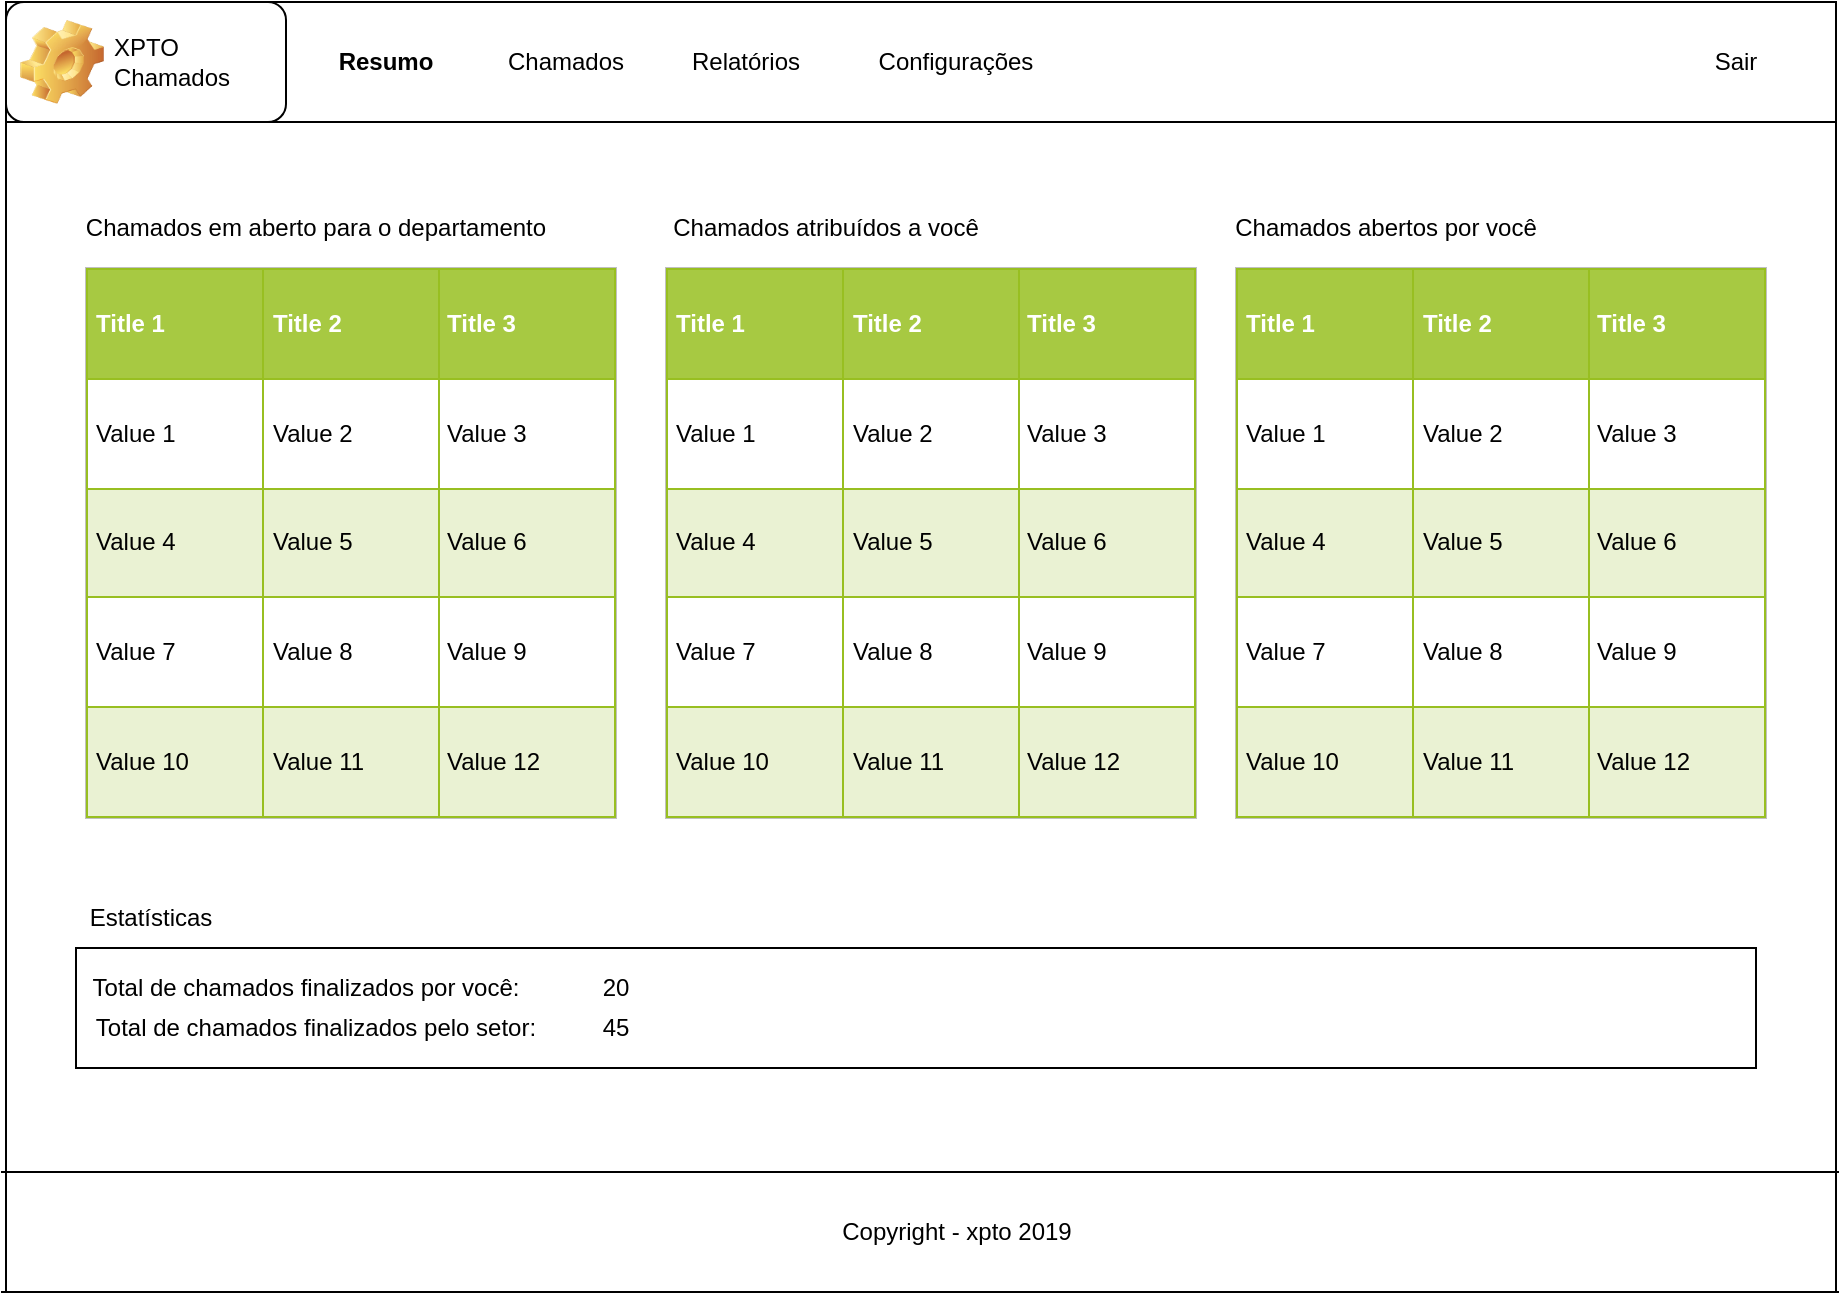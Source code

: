 <mxfile version="10.7.4" type="device"><diagram id="Ioj-4z-wOdNpyjtTI4Xu" name="Tela Resumo"><mxGraphModel dx="1200" dy="646" grid="1" gridSize="10" guides="1" tooltips="1" connect="1" arrows="1" fold="1" page="1" pageScale="1" pageWidth="1700" pageHeight="1100" math="0" shadow="0"><root><mxCell id="0"/><mxCell id="1" parent="0"/><mxCell id="RT-_GyS2I2YLqAq-sA2O-2" value="" style="verticalLabelPosition=bottom;verticalAlign=top;html=1;shape=mxgraph.basic.rect;fillColor=#ffffff;fillColor2=none;strokeColor=#000000;strokeWidth=1;size=20;indent=5;" parent="1" vertex="1"><mxGeometry x="455" y="185" width="915" height="645" as="geometry"/></mxCell><mxCell id="RT-_GyS2I2YLqAq-sA2O-3" value="" style="shape=partialRectangle;whiteSpace=wrap;html=1;left=0;right=0;fillColor=none;" parent="1" vertex="1"><mxGeometry x="455" y="185" width="915" height="60" as="geometry"/></mxCell><mxCell id="RT-_GyS2I2YLqAq-sA2O-6" value="XPTO Chamados" style="label;whiteSpace=wrap;html=1;image=img/clipart/Gear_128x128.png;fontStyle=0" parent="1" vertex="1"><mxGeometry x="455" y="185" width="140" height="60" as="geometry"/></mxCell><UserObject label="Chamados&lt;br&gt;" placeholders="1" name="Variable" id="RT-_GyS2I2YLqAq-sA2O-9"><mxCell style="text;html=1;strokeColor=none;fillColor=none;align=center;verticalAlign=middle;whiteSpace=wrap;overflow=hidden;" parent="1" vertex="1"><mxGeometry x="695" y="205" width="80" height="20" as="geometry"/></mxCell></UserObject><UserObject label="Relatórios&lt;br&gt;" placeholders="1" name="Variable" id="RT-_GyS2I2YLqAq-sA2O-10"><mxCell style="text;html=1;strokeColor=none;fillColor=none;align=center;verticalAlign=middle;whiteSpace=wrap;overflow=hidden;" parent="1" vertex="1"><mxGeometry x="785" y="205" width="80" height="20" as="geometry"/></mxCell></UserObject><UserObject label="Sair&lt;br&gt;" placeholders="1" name="Variable" id="RT-_GyS2I2YLqAq-sA2O-11"><mxCell style="text;html=1;strokeColor=none;fillColor=none;align=center;verticalAlign=middle;whiteSpace=wrap;overflow=hidden;" parent="1" vertex="1"><mxGeometry x="1280" y="205" width="80" height="20" as="geometry"/></mxCell></UserObject><UserObject label="Configurações&lt;br&gt;" placeholders="1" name="Variable" id="RT-_GyS2I2YLqAq-sA2O-12"><mxCell style="text;html=1;strokeColor=none;fillColor=none;align=center;verticalAlign=middle;whiteSpace=wrap;overflow=hidden;" parent="1" vertex="1"><mxGeometry x="885" y="205" width="90" height="20" as="geometry"/></mxCell></UserObject><UserObject label="Resumo&lt;br&gt;" placeholders="1" name="Variable" id="RT-_GyS2I2YLqAq-sA2O-15"><mxCell style="text;html=1;align=center;verticalAlign=middle;whiteSpace=wrap;overflow=hidden;fontStyle=1" parent="1" vertex="1"><mxGeometry x="605" y="195" width="80" height="40" as="geometry"/></mxCell></UserObject><mxCell id="RT-_GyS2I2YLqAq-sA2O-17" value="&lt;table border=&quot;1&quot; width=&quot;100%&quot; height=&quot;100%&quot; cellpadding=&quot;4&quot; style=&quot;width:100%;height:100%;border-collapse:collapse;&quot;&gt;&lt;tr style=&quot;background-color:#A7C942;color:#ffffff;border:1px solid #98bf21;&quot;&gt;&lt;th align=&quot;left&quot;&gt;Title 1&lt;/th&gt;&lt;th align=&quot;left&quot;&gt;Title 2&lt;/th&gt;&lt;th align=&quot;left&quot;&gt;Title 3&lt;/th&gt;&lt;/tr&gt;&lt;tr style=&quot;border:1px solid #98bf21;&quot;&gt;&lt;td&gt;Value 1&lt;/td&gt;&lt;td&gt;Value 2&lt;/td&gt;&lt;td&gt;Value 3&lt;/td&gt;&lt;/tr&gt;&lt;tr style=&quot;background-color:#EAF2D3;border:1px solid #98bf21;&quot;&gt;&lt;td&gt;Value 4&lt;/td&gt;&lt;td&gt;Value 5&lt;/td&gt;&lt;td&gt;Value 6&lt;/td&gt;&lt;/tr&gt;&lt;tr style=&quot;border:1px solid #98bf21;&quot;&gt;&lt;td&gt;Value 7&lt;/td&gt;&lt;td&gt;Value 8&lt;/td&gt;&lt;td&gt;Value 9&lt;/td&gt;&lt;/tr&gt;&lt;tr style=&quot;background-color:#EAF2D3;border:1px solid #98bf21;&quot;&gt;&lt;td&gt;Value 10&lt;/td&gt;&lt;td&gt;Value 11&lt;/td&gt;&lt;td&gt;Value 12&lt;/td&gt;&lt;/tr&gt;&lt;/table&gt;" style="text;html=1;strokeColor=#c0c0c0;fillColor=#ffffff;overflow=fill;rounded=0;" parent="1" vertex="1"><mxGeometry x="495" y="318" width="265" height="275" as="geometry"/></mxCell><UserObject label="Chamados em aberto para o departamento&lt;br&gt;" placeholders="1" name="Variable" id="RT-_GyS2I2YLqAq-sA2O-19"><mxCell style="text;html=1;strokeColor=none;fillColor=none;align=center;verticalAlign=middle;whiteSpace=wrap;overflow=hidden;direction=east;" parent="1" vertex="1"><mxGeometry x="490" y="288" width="240" height="20" as="geometry"/></mxCell></UserObject><UserObject label="Chamados atribuídos a você&lt;br&gt;" placeholders="1" name="Variable" id="RT-_GyS2I2YLqAq-sA2O-21"><mxCell style="text;html=1;strokeColor=none;fillColor=none;align=center;verticalAlign=middle;whiteSpace=wrap;overflow=hidden;direction=east;" parent="1" vertex="1"><mxGeometry x="780" y="288" width="170" height="20" as="geometry"/></mxCell></UserObject><mxCell id="RT-_GyS2I2YLqAq-sA2O-22" value="" style="verticalLabelPosition=bottom;verticalAlign=top;html=1;shape=mxgraph.basic.rect;fillColor=#ffffff;fillColor2=none;strokeColor=#000000;strokeWidth=1;size=20;indent=5;rounded=0;align=left;" parent="1" vertex="1"><mxGeometry x="490" y="658" width="840" height="60" as="geometry"/></mxCell><UserObject label="Total de chamados finalizados por você:" placeholders="1" id="RT-_GyS2I2YLqAq-sA2O-23"><mxCell style="text;html=1;strokeColor=none;fillColor=none;align=center;verticalAlign=middle;whiteSpace=wrap;overflow=hidden;rounded=0;" parent="1" vertex="1"><mxGeometry x="490" y="668" width="230" height="20" as="geometry"/></mxCell></UserObject><UserObject label="Total de chamados finalizados pelo setor:" placeholders="1" id="RT-_GyS2I2YLqAq-sA2O-24"><mxCell style="text;html=1;strokeColor=none;fillColor=none;align=center;verticalAlign=middle;whiteSpace=wrap;overflow=hidden;rounded=0;" parent="1" vertex="1"><mxGeometry x="490" y="688" width="240" height="20" as="geometry"/></mxCell></UserObject><UserObject label="20&lt;br&gt;" placeholders="1" id="RT-_GyS2I2YLqAq-sA2O-25"><mxCell style="text;html=1;strokeColor=none;fillColor=none;align=center;verticalAlign=middle;whiteSpace=wrap;overflow=hidden;rounded=0;" parent="1" vertex="1"><mxGeometry x="745" y="668" width="30" height="20" as="geometry"/></mxCell></UserObject><UserObject label="45&lt;br&gt;" placeholders="1" id="RT-_GyS2I2YLqAq-sA2O-26"><mxCell style="text;html=1;strokeColor=none;fillColor=none;align=center;verticalAlign=middle;whiteSpace=wrap;overflow=hidden;rounded=0;" parent="1" vertex="1"><mxGeometry x="745" y="688" width="30" height="20" as="geometry"/></mxCell></UserObject><UserObject label="Estatísticas&lt;br&gt;" placeholders="1" name="Variable" id="RT-_GyS2I2YLqAq-sA2O-27"><mxCell style="text;html=1;strokeColor=none;fillColor=none;align=center;verticalAlign=middle;whiteSpace=wrap;overflow=hidden;direction=east;" parent="1" vertex="1"><mxGeometry x="490" y="633" width="75" height="20" as="geometry"/></mxCell></UserObject><mxCell id="RT-_GyS2I2YLqAq-sA2O-29" value="&lt;table border=&quot;1&quot; width=&quot;100%&quot; height=&quot;100%&quot; cellpadding=&quot;4&quot; style=&quot;width:100%;height:100%;border-collapse:collapse;&quot;&gt;&lt;tr style=&quot;background-color:#A7C942;color:#ffffff;border:1px solid #98bf21;&quot;&gt;&lt;th align=&quot;left&quot;&gt;Title 1&lt;/th&gt;&lt;th align=&quot;left&quot;&gt;Title 2&lt;/th&gt;&lt;th align=&quot;left&quot;&gt;Title 3&lt;/th&gt;&lt;/tr&gt;&lt;tr style=&quot;border:1px solid #98bf21;&quot;&gt;&lt;td&gt;Value 1&lt;/td&gt;&lt;td&gt;Value 2&lt;/td&gt;&lt;td&gt;Value 3&lt;/td&gt;&lt;/tr&gt;&lt;tr style=&quot;background-color:#EAF2D3;border:1px solid #98bf21;&quot;&gt;&lt;td&gt;Value 4&lt;/td&gt;&lt;td&gt;Value 5&lt;/td&gt;&lt;td&gt;Value 6&lt;/td&gt;&lt;/tr&gt;&lt;tr style=&quot;border:1px solid #98bf21;&quot;&gt;&lt;td&gt;Value 7&lt;/td&gt;&lt;td&gt;Value 8&lt;/td&gt;&lt;td&gt;Value 9&lt;/td&gt;&lt;/tr&gt;&lt;tr style=&quot;background-color:#EAF2D3;border:1px solid #98bf21;&quot;&gt;&lt;td&gt;Value 10&lt;/td&gt;&lt;td&gt;Value 11&lt;/td&gt;&lt;td&gt;Value 12&lt;/td&gt;&lt;/tr&gt;&lt;/table&gt;" style="text;html=1;strokeColor=#c0c0c0;fillColor=#ffffff;overflow=fill;rounded=0;" parent="1" vertex="1"><mxGeometry x="785" y="318" width="265" height="275" as="geometry"/></mxCell><mxCell id="RT-_GyS2I2YLqAq-sA2O-31" value="&lt;table border=&quot;1&quot; width=&quot;100%&quot; height=&quot;100%&quot; cellpadding=&quot;4&quot; style=&quot;width:100%;height:100%;border-collapse:collapse;&quot;&gt;&lt;tr style=&quot;background-color:#A7C942;color:#ffffff;border:1px solid #98bf21;&quot;&gt;&lt;th align=&quot;left&quot;&gt;Title 1&lt;/th&gt;&lt;th align=&quot;left&quot;&gt;Title 2&lt;/th&gt;&lt;th align=&quot;left&quot;&gt;Title 3&lt;/th&gt;&lt;/tr&gt;&lt;tr style=&quot;border:1px solid #98bf21;&quot;&gt;&lt;td&gt;Value 1&lt;/td&gt;&lt;td&gt;Value 2&lt;/td&gt;&lt;td&gt;Value 3&lt;/td&gt;&lt;/tr&gt;&lt;tr style=&quot;background-color:#EAF2D3;border:1px solid #98bf21;&quot;&gt;&lt;td&gt;Value 4&lt;/td&gt;&lt;td&gt;Value 5&lt;/td&gt;&lt;td&gt;Value 6&lt;/td&gt;&lt;/tr&gt;&lt;tr style=&quot;border:1px solid #98bf21;&quot;&gt;&lt;td&gt;Value 7&lt;/td&gt;&lt;td&gt;Value 8&lt;/td&gt;&lt;td&gt;Value 9&lt;/td&gt;&lt;/tr&gt;&lt;tr style=&quot;background-color:#EAF2D3;border:1px solid #98bf21;&quot;&gt;&lt;td&gt;Value 10&lt;/td&gt;&lt;td&gt;Value 11&lt;/td&gt;&lt;td&gt;Value 12&lt;/td&gt;&lt;/tr&gt;&lt;/table&gt;" style="text;html=1;strokeColor=#c0c0c0;fillColor=#ffffff;overflow=fill;rounded=0;" parent="1" vertex="1"><mxGeometry x="1070" y="318" width="265" height="275" as="geometry"/></mxCell><UserObject label="Chamados abertos por você&lt;br&gt;" placeholders="1" name="Variable" id="RT-_GyS2I2YLqAq-sA2O-32"><mxCell style="text;html=1;strokeColor=none;fillColor=none;align=center;verticalAlign=middle;whiteSpace=wrap;overflow=hidden;direction=east;" parent="1" vertex="1"><mxGeometry x="1060" y="288" width="170" height="20" as="geometry"/></mxCell></UserObject><mxCell id="RT-_GyS2I2YLqAq-sA2O-33" value="" style="shape=partialRectangle;whiteSpace=wrap;html=1;left=0;right=0;fillColor=none;" parent="1" vertex="1"><mxGeometry x="453" y="770" width="918" height="60" as="geometry"/></mxCell><UserObject label="Copyright - xpto 2019&lt;br&gt;" placeholders="1" name="Variable" id="RT-_GyS2I2YLqAq-sA2O-34"><mxCell style="text;html=1;strokeColor=none;fillColor=none;align=center;verticalAlign=middle;whiteSpace=wrap;overflow=hidden;" parent="1" vertex="1"><mxGeometry x="857.5" y="790" width="145" height="20" as="geometry"/></mxCell></UserObject></root></mxGraphModel></diagram><diagram id="ucSGZrYMljls1UZ8ct90" name="Tela interção"><mxGraphModel dx="988" dy="532" grid="1" gridSize="10" guides="1" tooltips="1" connect="1" arrows="1" fold="1" page="1" pageScale="1" pageWidth="827" pageHeight="1169" math="0" shadow="0"><root><mxCell id="Lezlh5WQj1YXBcmv9stE-0"/><mxCell id="Lezlh5WQj1YXBcmv9stE-1" parent="Lezlh5WQj1YXBcmv9stE-0"/><mxCell id="VN43brmbumzQsxiY3oyQ-0" value="" style="verticalLabelPosition=bottom;verticalAlign=top;html=1;shape=mxgraph.basic.rect;fillColor=#ffffff;fillColor2=none;strokeColor=#000000;strokeWidth=1;size=20;indent=5;" vertex="1" parent="Lezlh5WQj1YXBcmv9stE-1"><mxGeometry x="455" y="185" width="915" height="645" as="geometry"/></mxCell><mxCell id="VN43brmbumzQsxiY3oyQ-1" value="" style="shape=partialRectangle;whiteSpace=wrap;html=1;left=0;right=0;fillColor=none;" vertex="1" parent="Lezlh5WQj1YXBcmv9stE-1"><mxGeometry x="455" y="185" width="915" height="60" as="geometry"/></mxCell><mxCell id="VN43brmbumzQsxiY3oyQ-2" value="XPTO Chamados" style="label;whiteSpace=wrap;html=1;image=img/clipart/Gear_128x128.png;fontStyle=0" vertex="1" parent="Lezlh5WQj1YXBcmv9stE-1"><mxGeometry x="455" y="185" width="140" height="60" as="geometry"/></mxCell><UserObject label="Chamados&lt;br&gt;" placeholders="1" name="Variable" id="VN43brmbumzQsxiY3oyQ-3"><mxCell style="text;html=1;strokeColor=none;fillColor=none;align=center;verticalAlign=middle;whiteSpace=wrap;overflow=hidden;" vertex="1" parent="Lezlh5WQj1YXBcmv9stE-1"><mxGeometry x="695" y="205" width="80" height="20" as="geometry"/></mxCell></UserObject><UserObject label="Relatórios&lt;br&gt;" placeholders="1" name="Variable" id="VN43brmbumzQsxiY3oyQ-4"><mxCell style="text;html=1;strokeColor=none;fillColor=none;align=center;verticalAlign=middle;whiteSpace=wrap;overflow=hidden;" vertex="1" parent="Lezlh5WQj1YXBcmv9stE-1"><mxGeometry x="785" y="205" width="80" height="20" as="geometry"/></mxCell></UserObject><UserObject label="Sair&lt;br&gt;" placeholders="1" name="Variable" id="VN43brmbumzQsxiY3oyQ-5"><mxCell style="text;html=1;strokeColor=none;fillColor=none;align=center;verticalAlign=middle;whiteSpace=wrap;overflow=hidden;" vertex="1" parent="Lezlh5WQj1YXBcmv9stE-1"><mxGeometry x="1280" y="205" width="80" height="20" as="geometry"/></mxCell></UserObject><UserObject label="Configurações&lt;br&gt;" placeholders="1" name="Variable" id="VN43brmbumzQsxiY3oyQ-6"><mxCell style="text;html=1;strokeColor=none;fillColor=none;align=center;verticalAlign=middle;whiteSpace=wrap;overflow=hidden;" vertex="1" parent="Lezlh5WQj1YXBcmv9stE-1"><mxGeometry x="885" y="205" width="90" height="20" as="geometry"/></mxCell></UserObject><UserObject label="Resumo&lt;br&gt;" placeholders="1" name="Variable" id="VN43brmbumzQsxiY3oyQ-7"><mxCell style="text;html=1;align=center;verticalAlign=middle;whiteSpace=wrap;overflow=hidden;fontStyle=1" vertex="1" parent="Lezlh5WQj1YXBcmv9stE-1"><mxGeometry x="605" y="195" width="80" height="40" as="geometry"/></mxCell></UserObject><mxCell id="VN43brmbumzQsxiY3oyQ-20" value="" style="shape=partialRectangle;whiteSpace=wrap;html=1;left=0;right=0;fillColor=none;" vertex="1" parent="Lezlh5WQj1YXBcmv9stE-1"><mxGeometry x="453" y="770" width="918" height="60" as="geometry"/></mxCell><UserObject label="Copyright - xpto 2019&lt;br&gt;" placeholders="1" name="Variable" id="VN43brmbumzQsxiY3oyQ-21"><mxCell style="text;html=1;strokeColor=none;fillColor=none;align=center;verticalAlign=middle;whiteSpace=wrap;overflow=hidden;" vertex="1" parent="Lezlh5WQj1YXBcmv9stE-1"><mxGeometry x="857.5" y="790" width="145" height="20" as="geometry"/></mxCell></UserObject><mxCell id="VN43brmbumzQsxiY3oyQ-23" value="" style="rounded=0;whiteSpace=wrap;html=1;" vertex="1" parent="Lezlh5WQj1YXBcmv9stE-1"><mxGeometry x="465" y="260" width="175" height="340" as="geometry"/></mxCell><mxCell id="VN43brmbumzQsxiY3oyQ-24" value="Status:&lt;br style=&quot;font-size: 14px&quot;&gt;" style="text;html=1;strokeColor=none;fillColor=none;align=center;verticalAlign=middle;whiteSpace=wrap;rounded=0;strokeWidth=1;fontSize=14;" vertex="1" parent="Lezlh5WQj1YXBcmv9stE-1"><mxGeometry x="466" y="280" width="65" height="20" as="geometry"/></mxCell><mxCell id="VN43brmbumzQsxiY3oyQ-25" value="Assunto:&lt;br style=&quot;font-size: 14px&quot;&gt;" style="text;html=1;strokeColor=none;fillColor=none;align=center;verticalAlign=middle;whiteSpace=wrap;rounded=0;strokeWidth=1;fontSize=14;" vertex="1" parent="Lezlh5WQj1YXBcmv9stE-1"><mxGeometry x="473.5" y="340" width="65" height="20" as="geometry"/></mxCell><mxCell id="VN43brmbumzQsxiY3oyQ-26" value="" style="rounded=1;whiteSpace=wrap;html=1;strokeWidth=1;fontSize=14;" vertex="1" parent="Lezlh5WQj1YXBcmv9stE-1"><mxGeometry x="475" y="304" width="120" height="20" as="geometry"/></mxCell><mxCell id="VN43brmbumzQsxiY3oyQ-28" value="" style="rounded=1;whiteSpace=wrap;html=1;strokeWidth=1;fontSize=14;" vertex="1" parent="Lezlh5WQj1YXBcmv9stE-1"><mxGeometry x="475" y="365" width="120" height="20" as="geometry"/></mxCell><mxCell id="VN43brmbumzQsxiY3oyQ-35" value="" style="endArrow=none;html=1;fontSize=14;" edge="1" parent="Lezlh5WQj1YXBcmv9stE-1"><mxGeometry width="50" height="50" relative="1" as="geometry"><mxPoint x="470" y="420" as="sourcePoint"/><mxPoint x="640" y="420" as="targetPoint"/></mxGeometry></mxCell><mxCell id="VN43brmbumzQsxiY3oyQ-36" value="Transferir chamado para:&lt;br style=&quot;font-size: 14px&quot;&gt;" style="text;html=1;strokeColor=none;fillColor=none;align=center;verticalAlign=middle;whiteSpace=wrap;rounded=0;strokeWidth=1;fontSize=14;" vertex="1" parent="Lezlh5WQj1YXBcmv9stE-1"><mxGeometry x="466" y="438" width="164" height="20" as="geometry"/></mxCell><mxCell id="VN43brmbumzQsxiY3oyQ-37" value="Status:&lt;br style=&quot;font-size: 14px&quot;&gt;" style="text;html=1;strokeColor=none;fillColor=none;align=center;verticalAlign=middle;whiteSpace=wrap;rounded=0;strokeWidth=1;fontSize=14;" vertex="1" parent="Lezlh5WQj1YXBcmv9stE-1"><mxGeometry x="473.5" y="470" width="65" height="20" as="geometry"/></mxCell><mxCell id="VN43brmbumzQsxiY3oyQ-38" value="Assunto:&lt;br style=&quot;font-size: 14px&quot;&gt;" style="text;html=1;strokeColor=none;fillColor=none;align=center;verticalAlign=middle;whiteSpace=wrap;rounded=0;strokeWidth=1;fontSize=14;" vertex="1" parent="Lezlh5WQj1YXBcmv9stE-1"><mxGeometry x="481" y="530" width="65" height="20" as="geometry"/></mxCell><mxCell id="VN43brmbumzQsxiY3oyQ-39" value="" style="rounded=1;whiteSpace=wrap;html=1;strokeWidth=1;fontSize=14;" vertex="1" parent="Lezlh5WQj1YXBcmv9stE-1"><mxGeometry x="482.5" y="494" width="120" height="20" as="geometry"/></mxCell><mxCell id="VN43brmbumzQsxiY3oyQ-40" value="" style="rounded=1;whiteSpace=wrap;html=1;strokeWidth=1;fontSize=14;" vertex="1" parent="Lezlh5WQj1YXBcmv9stE-1"><mxGeometry x="482.5" y="555" width="120" height="20" as="geometry"/></mxCell><mxCell id="VN43brmbumzQsxiY3oyQ-41" value="Histórico de Interações&lt;br style=&quot;font-size: 18px;&quot;&gt;" style="text;html=1;strokeColor=none;fillColor=none;align=center;verticalAlign=middle;whiteSpace=wrap;rounded=0;fontSize=18;" vertex="1" parent="Lezlh5WQj1YXBcmv9stE-1"><mxGeometry x="655" y="260" width="195" height="20" as="geometry"/></mxCell><mxCell id="VN43brmbumzQsxiY3oyQ-43" value="" style="endArrow=none;html=1;fontSize=18;entryX=1.001;entryY=0.244;entryDx=0;entryDy=0;entryPerimeter=0;" edge="1" parent="Lezlh5WQj1YXBcmv9stE-1"><mxGeometry width="50" height="50" relative="1" as="geometry"><mxPoint x="658" y="313" as="sourcePoint"/><mxPoint x="1358.824" y="315.118" as="targetPoint"/></mxGeometry></mxCell><mxCell id="VN43brmbumzQsxiY3oyQ-44" value="" style="endArrow=none;html=1;fontSize=18;entryX=1.001;entryY=0.244;entryDx=0;entryDy=0;entryPerimeter=0;" edge="1" parent="Lezlh5WQj1YXBcmv9stE-1"><mxGeometry width="50" height="50" relative="1" as="geometry"><mxPoint x="656" y="447" as="sourcePoint"/><mxPoint x="1356.824" y="449.118" as="targetPoint"/></mxGeometry></mxCell><mxCell id="VN43brmbumzQsxiY3oyQ-45" value="" style="rounded=0;whiteSpace=wrap;html=1;strokeWidth=1;fontSize=18;" vertex="1" parent="Lezlh5WQj1YXBcmv9stE-1"><mxGeometry x="655" y="575" width="695" height="145" as="geometry"/></mxCell><mxCell id="VN43brmbumzQsxiY3oyQ-46" value="Nova Interação&lt;br style=&quot;font-size: 18px&quot;&gt;" style="text;html=1;strokeColor=none;fillColor=none;align=center;verticalAlign=middle;whiteSpace=wrap;rounded=0;fontSize=18;" vertex="1" parent="Lezlh5WQj1YXBcmv9stE-1"><mxGeometry x="649" y="540" width="141" height="20" as="geometry"/></mxCell><mxCell id="VN43brmbumzQsxiY3oyQ-47" value="" style="rounded=1;whiteSpace=wrap;html=1;strokeWidth=1;fontSize=18;" vertex="1" parent="Lezlh5WQj1YXBcmv9stE-1"><mxGeometry x="1180" y="730" width="160" height="30" as="geometry"/></mxCell><mxCell id="VN43brmbumzQsxiY3oyQ-48" value="Salvar interações&lt;br&gt;" style="text;html=1;strokeColor=none;fillColor=none;align=center;verticalAlign=middle;whiteSpace=wrap;rounded=0;fontSize=18;" vertex="1" parent="Lezlh5WQj1YXBcmv9stE-1"><mxGeometry x="1165" y="735" width="190" height="20" as="geometry"/></mxCell></root></mxGraphModel></diagram></mxfile>